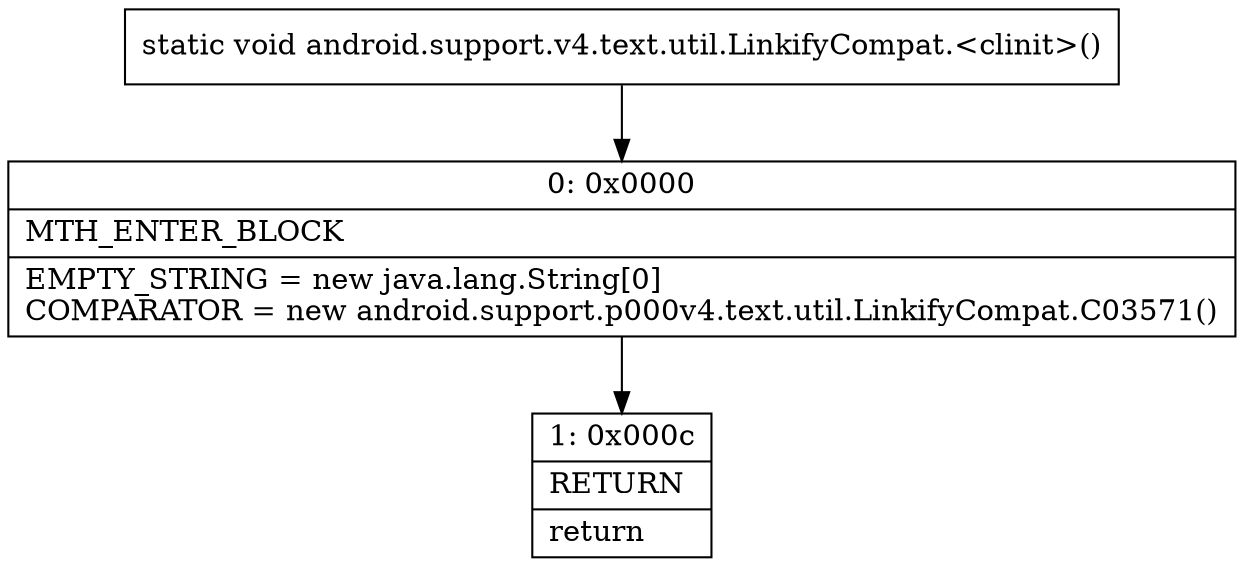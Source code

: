 digraph "CFG forandroid.support.v4.text.util.LinkifyCompat.\<clinit\>()V" {
Node_0 [shape=record,label="{0\:\ 0x0000|MTH_ENTER_BLOCK\l|EMPTY_STRING = new java.lang.String[0]\lCOMPARATOR = new android.support.p000v4.text.util.LinkifyCompat.C03571()\l}"];
Node_1 [shape=record,label="{1\:\ 0x000c|RETURN\l|return\l}"];
MethodNode[shape=record,label="{static void android.support.v4.text.util.LinkifyCompat.\<clinit\>() }"];
MethodNode -> Node_0;
Node_0 -> Node_1;
}

